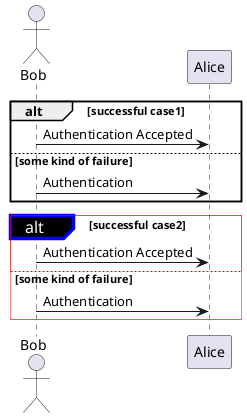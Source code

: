 {
  "sha1": "d1f9qhidqs9i69x5w1j2s5d5lmefscb",
  "insertion": {
    "when": "2024-06-01T09:03:02.393Z",
    "url": "http://wiki.plantuml.net/site/style-evolution",
    "user": "plantuml@gmail.com"
  }
}
@startuml
skinparam usebetastyle true
actor Bob

alt successful case1
    Bob->Alice: Authentication Accepted
else some kind of failure
    Bob->Alice: Authentication
end

<style>
group {
  LineThickness 0.5
  LineColor Red
  BackGroundColor white
}

groupHeader {
  FontSize 16
  FontStyle plain
  FontColor white
  
  LineThickness 3.5
  LineColor blue
  BackGroundColor black
}
</style>

alt successful case2
    Bob->Alice: Authentication Accepted
else some kind of failure
    Bob->Alice: Authentication
end
@enduml
